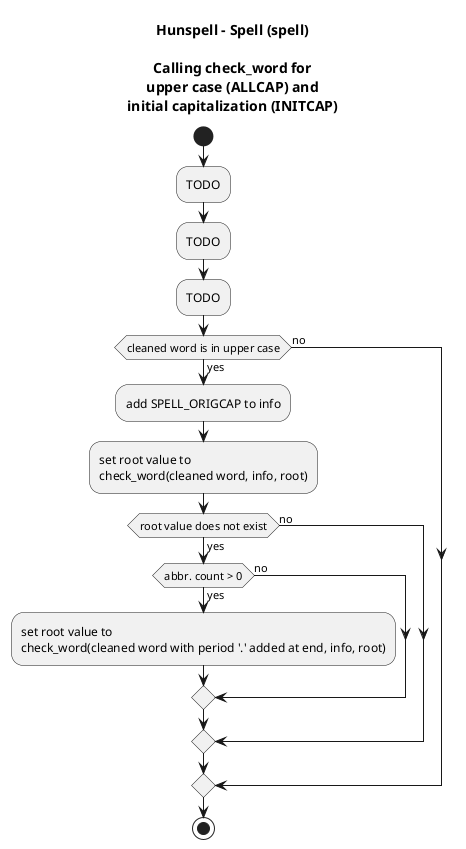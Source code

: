 @startuml
skinparam backgroundcolor White|White

title Hunspell - Spell (spell)\n\nCalling check_word for\nupper case (ALLCAP) and\ninitial capitalization (INITCAP)

start

:TODO;
:TODO;
:TODO;

if (cleaned word is in upper case) then (yes)
	:add SPELL_ORIGCAP to info;
	:set root value to\ncheck_word(cleaned word, info, root);
	if (root value does not exist) then (yes)
		if (abbr. count > 0) then (yes)
			:set root value to\ncheck_word(cleaned word with period '.' added at end, info, root);
		else (no)
		endif
	else (no)
	endif
else (no)
endif

stop

@enduml
